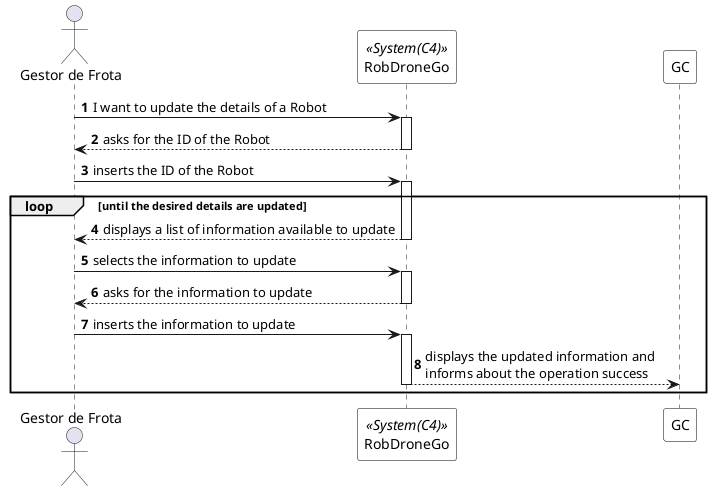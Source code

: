 @startuml updateRobotSSD
autonumber

skinparam sequence {
ParticipantBorderColor black
ParticipantBackgroundColor white
}

actor "Gestor de Frota" as GF
participant RobDroneGo as system <<System(C4)>>


GF -> system: I want to update the details of a Robot
activate system

system --> GF: asks for the ID of the Robot
deactivate system

GF -> system: inserts the ID of the Robot
activate system

loop until the desired details are updated

system --> GF: displays a list of information available to update
deactivate system

GF -> system: selects the information to update
activate system

system --> GF: asks for the information to update
deactivate system

GF -> system: inserts the information to update
activate system

system --> GC: displays the updated information and \ninforms about the operation success
deactivate system

end loop

deactivate system
deactivate GF

@enduml
  